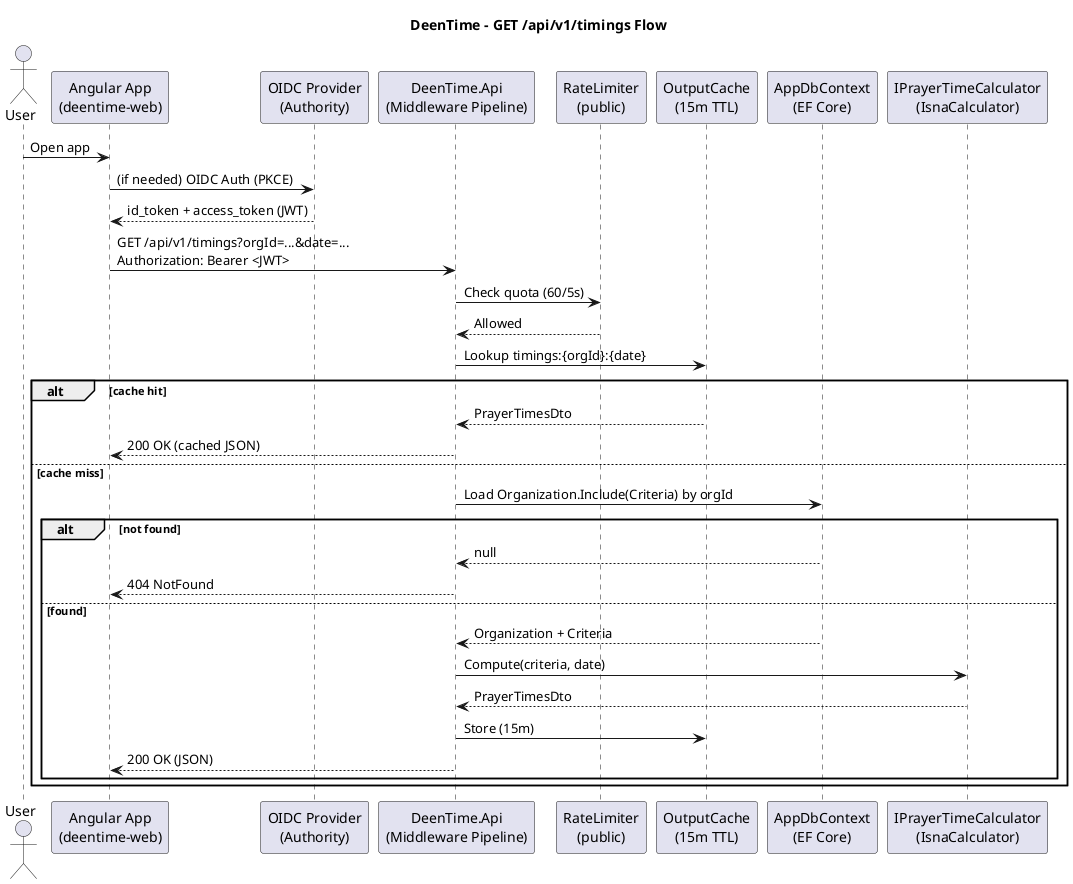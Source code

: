 @startuml
title DeenTime – GET /api/v1/timings Flow

actor User
participant "Angular App\n(deentime-web)" as Web
participant "OIDC Provider\n(Authority)" as IDP
participant "DeenTime.Api\n(Middleware Pipeline)" as API
participant "RateLimiter\n(public)" as RL
participant "OutputCache\n(15m TTL)" as Cache
participant "AppDbContext\n(EF Core)" as Db
participant "IPrayerTimeCalculator\n(IsnaCalculator)" as Calc

User -> Web : Open app
Web -> IDP : (if needed) OIDC Auth (PKCE)
IDP --> Web : id_token + access_token (JWT)

Web -> API : GET /api/v1/timings?orgId=...&date=...\nAuthorization: Bearer <JWT>
API -> RL : Check quota (60/5s)
RL --> API : Allowed

API -> Cache : Lookup timings:{orgId}:{date}
alt cache hit
  Cache --> API : PrayerTimesDto
  API --> Web : 200 OK (cached JSON)
else cache miss
  API -> Db : Load Organization.Include(Criteria) by orgId
  alt not found
    Db --> API : null
    API --> Web : 404 NotFound
  else found
    Db --> API : Organization + Criteria
    API -> Calc : Compute(criteria, date)
    Calc --> API : PrayerTimesDto
    API -> Cache : Store (15m)
    API --> Web : 200 OK (JSON)
  end
end
@enduml
